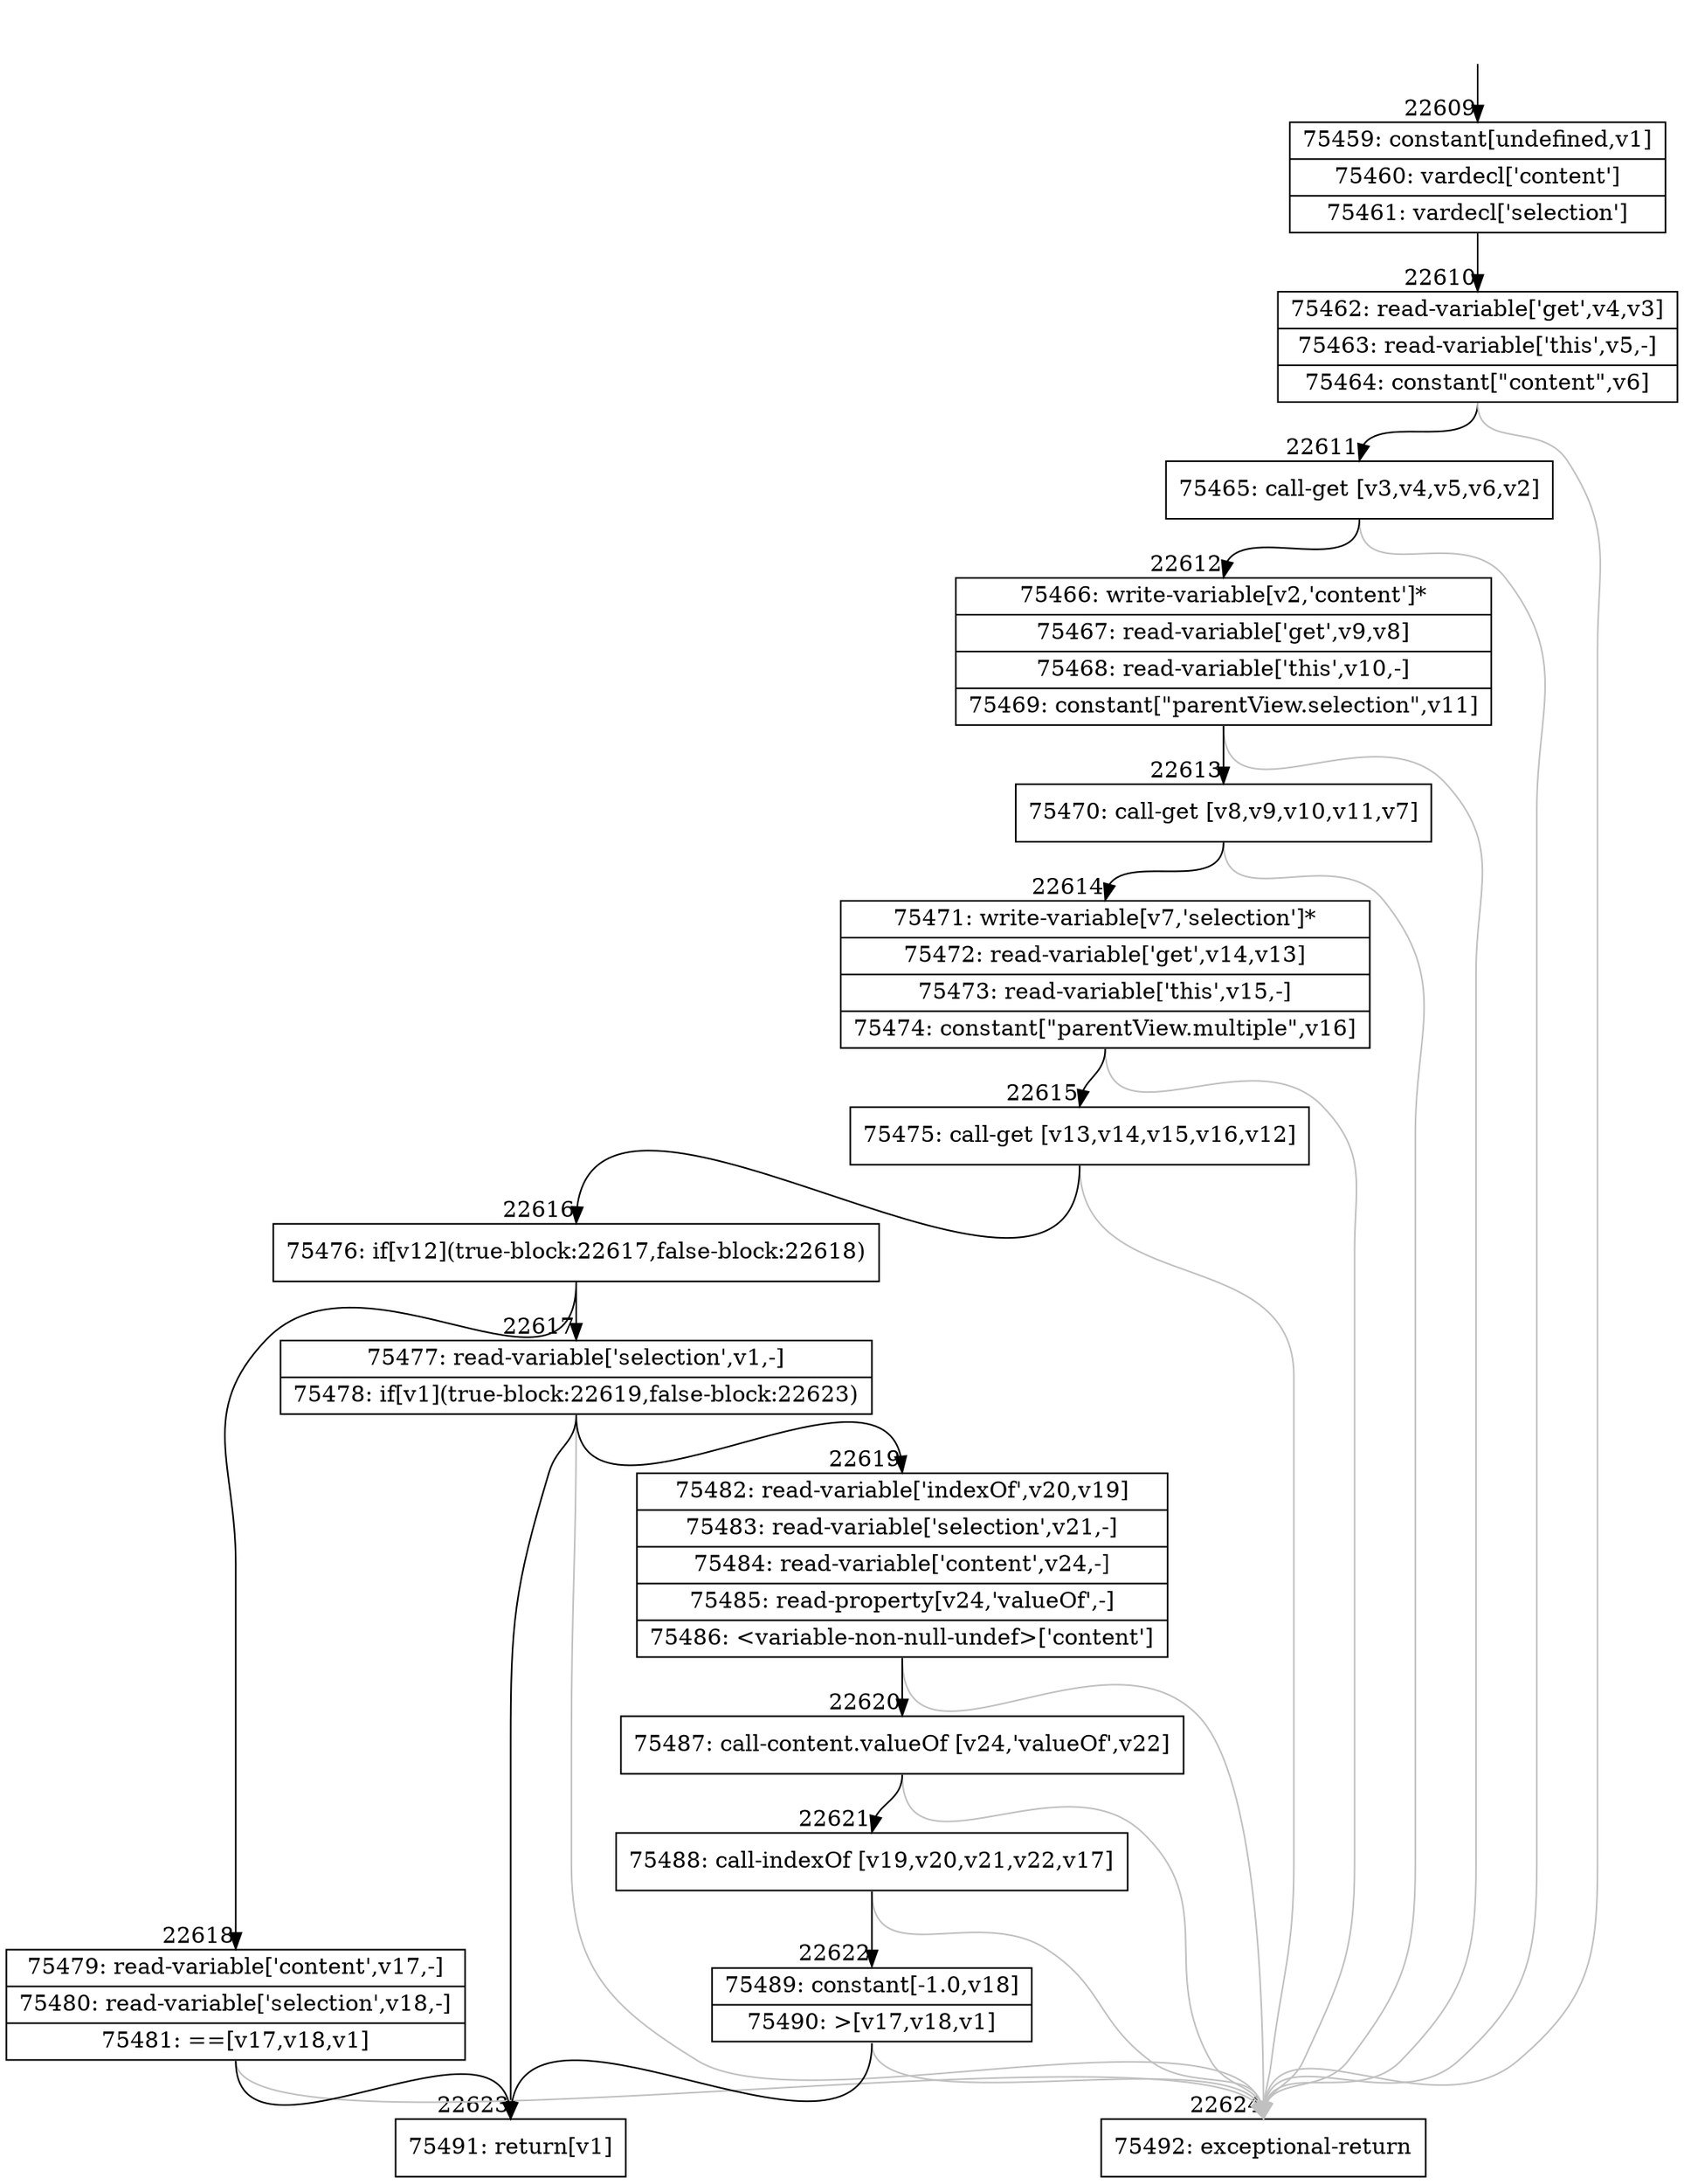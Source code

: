 digraph {
rankdir="TD"
BB_entry1972[shape=none,label=""];
BB_entry1972 -> BB22609 [tailport=s, headport=n, headlabel="    22609"]
BB22609 [shape=record label="{75459: constant[undefined,v1]|75460: vardecl['content']|75461: vardecl['selection']}" ] 
BB22609 -> BB22610 [tailport=s, headport=n, headlabel="      22610"]
BB22610 [shape=record label="{75462: read-variable['get',v4,v3]|75463: read-variable['this',v5,-]|75464: constant[\"content\",v6]}" ] 
BB22610 -> BB22611 [tailport=s, headport=n, headlabel="      22611"]
BB22610 -> BB22624 [tailport=s, headport=n, color=gray, headlabel="      22624"]
BB22611 [shape=record label="{75465: call-get [v3,v4,v5,v6,v2]}" ] 
BB22611 -> BB22612 [tailport=s, headport=n, headlabel="      22612"]
BB22611 -> BB22624 [tailport=s, headport=n, color=gray]
BB22612 [shape=record label="{75466: write-variable[v2,'content']*|75467: read-variable['get',v9,v8]|75468: read-variable['this',v10,-]|75469: constant[\"parentView.selection\",v11]}" ] 
BB22612 -> BB22613 [tailport=s, headport=n, headlabel="      22613"]
BB22612 -> BB22624 [tailport=s, headport=n, color=gray]
BB22613 [shape=record label="{75470: call-get [v8,v9,v10,v11,v7]}" ] 
BB22613 -> BB22614 [tailport=s, headport=n, headlabel="      22614"]
BB22613 -> BB22624 [tailport=s, headport=n, color=gray]
BB22614 [shape=record label="{75471: write-variable[v7,'selection']*|75472: read-variable['get',v14,v13]|75473: read-variable['this',v15,-]|75474: constant[\"parentView.multiple\",v16]}" ] 
BB22614 -> BB22615 [tailport=s, headport=n, headlabel="      22615"]
BB22614 -> BB22624 [tailport=s, headport=n, color=gray]
BB22615 [shape=record label="{75475: call-get [v13,v14,v15,v16,v12]}" ] 
BB22615 -> BB22616 [tailport=s, headport=n, headlabel="      22616"]
BB22615 -> BB22624 [tailport=s, headport=n, color=gray]
BB22616 [shape=record label="{75476: if[v12](true-block:22617,false-block:22618)}" ] 
BB22616 -> BB22617 [tailport=s, headport=n, headlabel="      22617"]
BB22616 -> BB22618 [tailport=s, headport=n, headlabel="      22618"]
BB22617 [shape=record label="{75477: read-variable['selection',v1,-]|75478: if[v1](true-block:22619,false-block:22623)}" ] 
BB22617 -> BB22623 [tailport=s, headport=n, headlabel="      22623"]
BB22617 -> BB22619 [tailport=s, headport=n, headlabel="      22619"]
BB22617 -> BB22624 [tailport=s, headport=n, color=gray]
BB22618 [shape=record label="{75479: read-variable['content',v17,-]|75480: read-variable['selection',v18,-]|75481: ==[v17,v18,v1]}" ] 
BB22618 -> BB22623 [tailport=s, headport=n]
BB22618 -> BB22624 [tailport=s, headport=n, color=gray]
BB22619 [shape=record label="{75482: read-variable['indexOf',v20,v19]|75483: read-variable['selection',v21,-]|75484: read-variable['content',v24,-]|75485: read-property[v24,'valueOf',-]|75486: \<variable-non-null-undef\>['content']}" ] 
BB22619 -> BB22620 [tailport=s, headport=n, headlabel="      22620"]
BB22619 -> BB22624 [tailport=s, headport=n, color=gray]
BB22620 [shape=record label="{75487: call-content.valueOf [v24,'valueOf',v22]}" ] 
BB22620 -> BB22621 [tailport=s, headport=n, headlabel="      22621"]
BB22620 -> BB22624 [tailport=s, headport=n, color=gray]
BB22621 [shape=record label="{75488: call-indexOf [v19,v20,v21,v22,v17]}" ] 
BB22621 -> BB22622 [tailport=s, headport=n, headlabel="      22622"]
BB22621 -> BB22624 [tailport=s, headport=n, color=gray]
BB22622 [shape=record label="{75489: constant[-1.0,v18]|75490: \>[v17,v18,v1]}" ] 
BB22622 -> BB22623 [tailport=s, headport=n]
BB22622 -> BB22624 [tailport=s, headport=n, color=gray]
BB22623 [shape=record label="{75491: return[v1]}" ] 
BB22624 [shape=record label="{75492: exceptional-return}" ] 
//#$~ 42407
}
